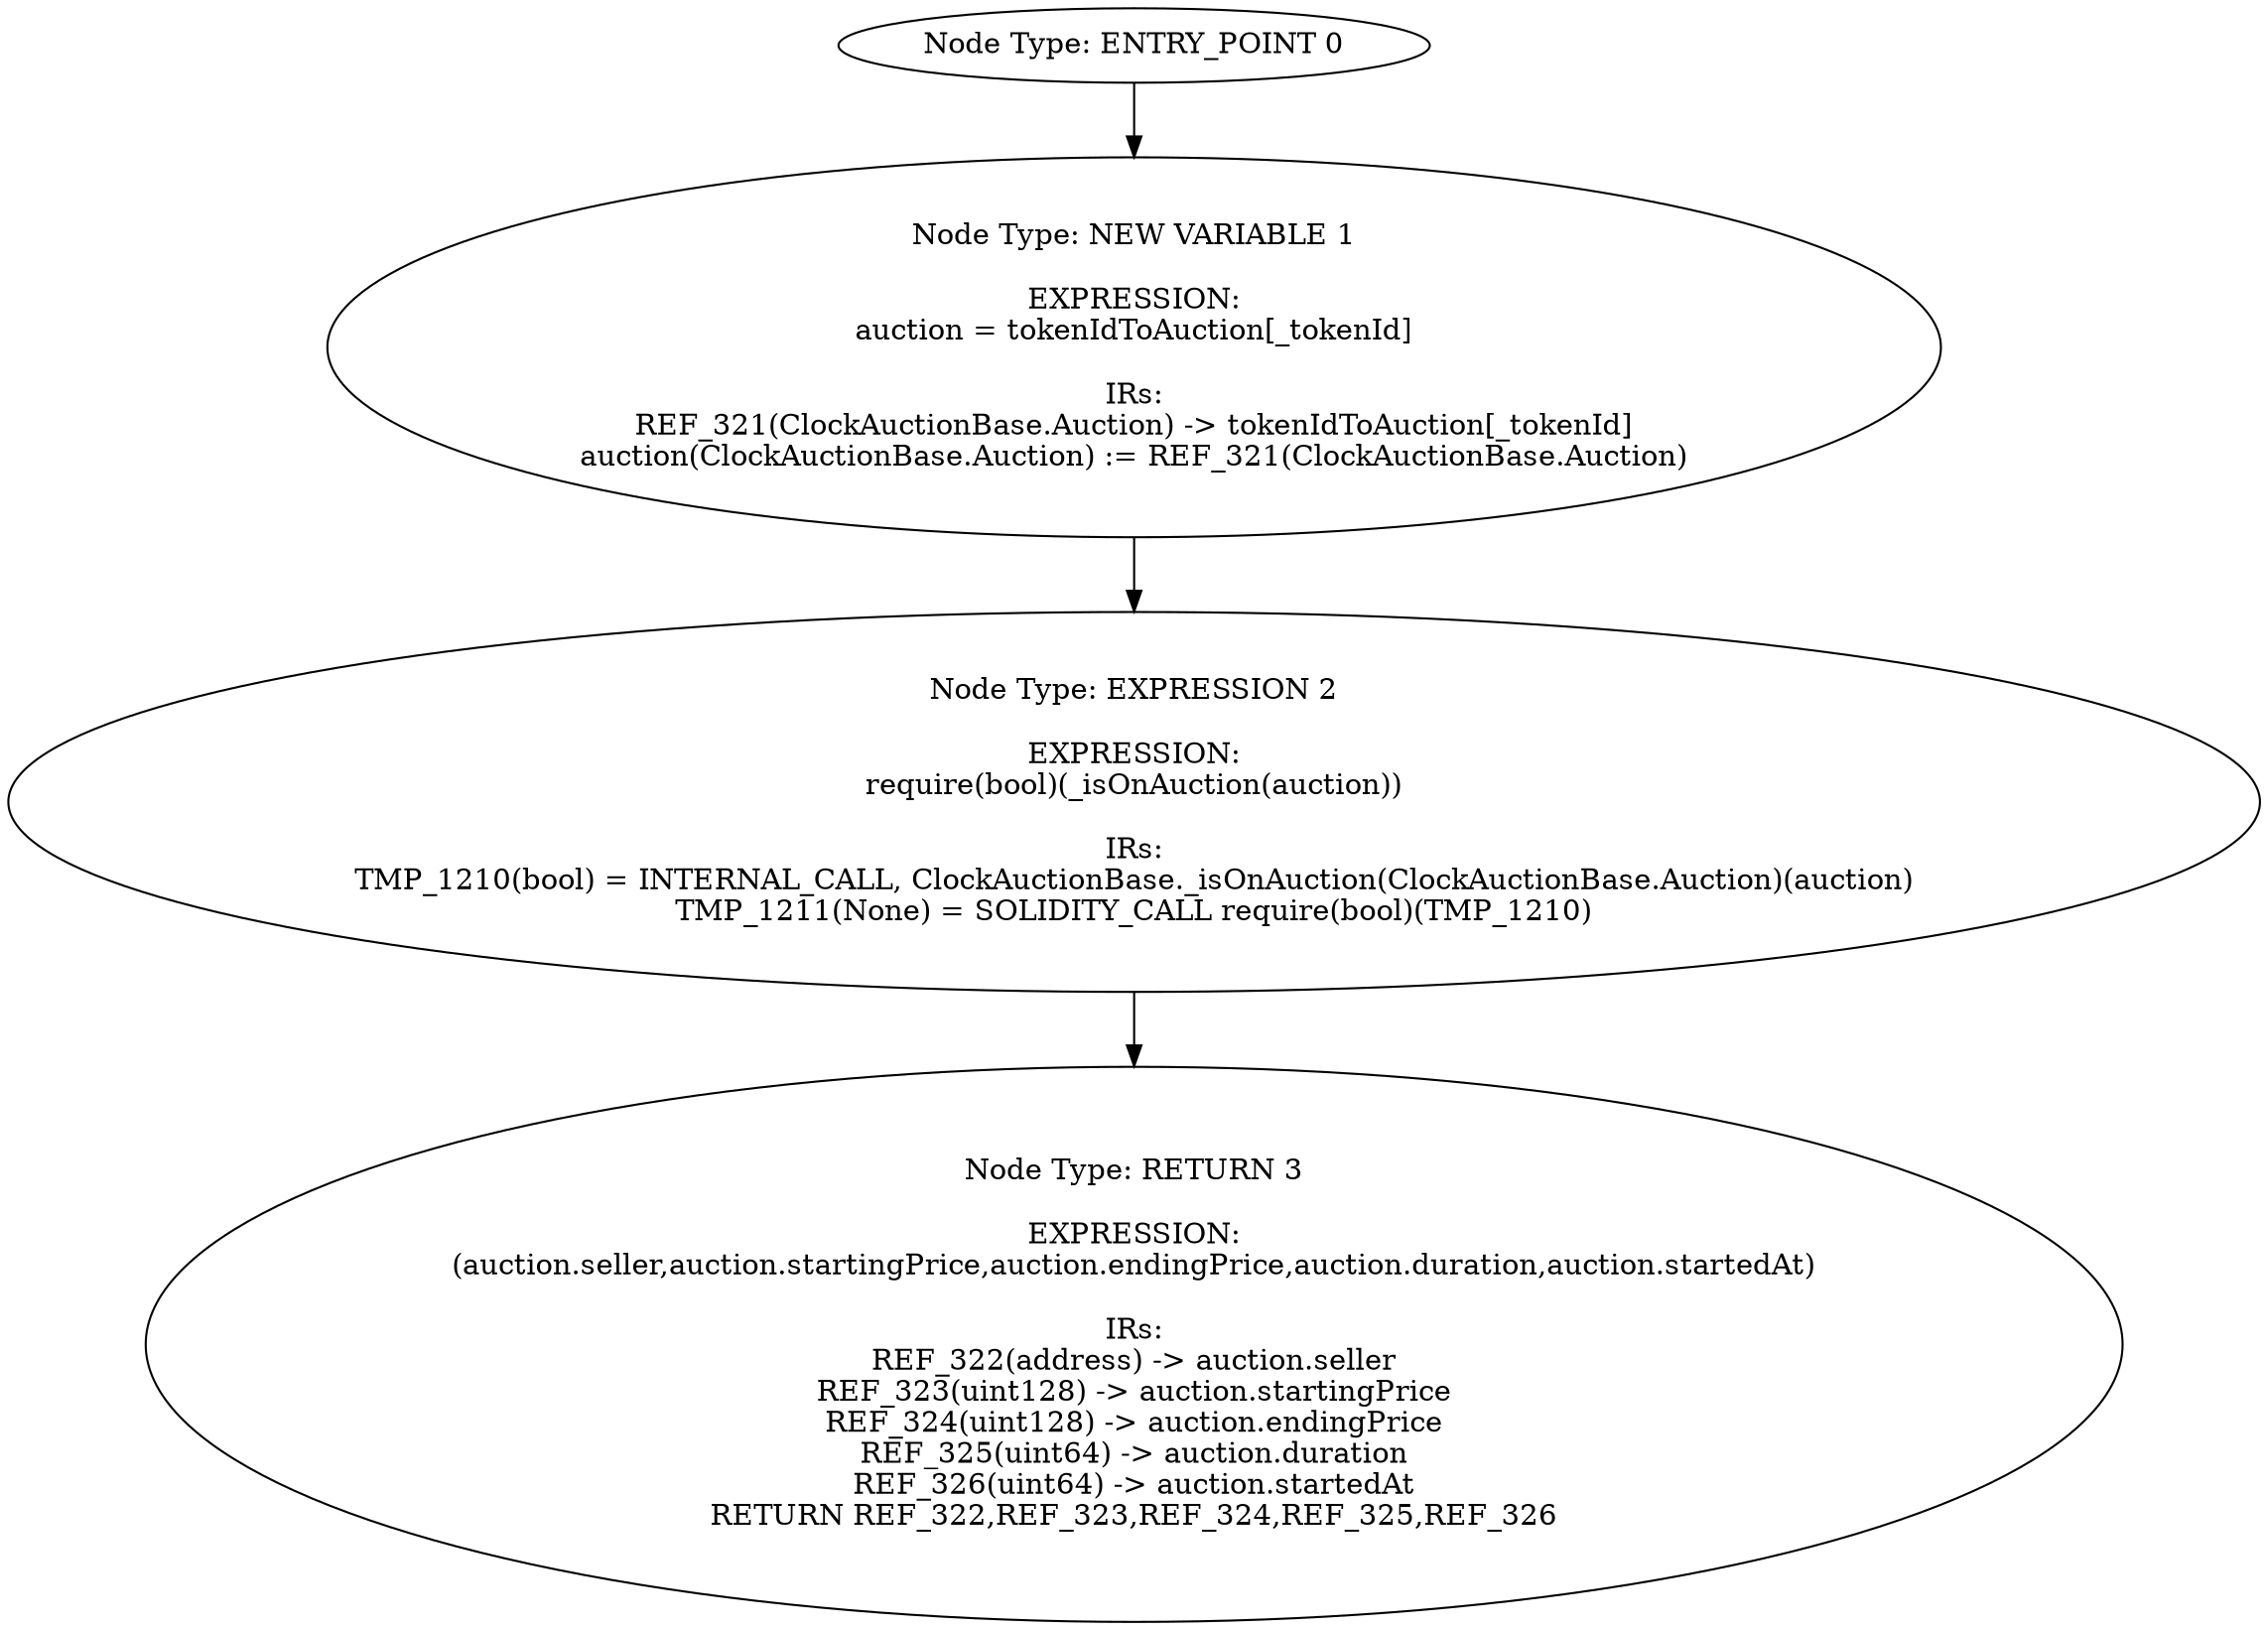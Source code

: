 digraph{
0[label="Node Type: ENTRY_POINT 0
"];
0->1;
1[label="Node Type: NEW VARIABLE 1

EXPRESSION:
auction = tokenIdToAuction[_tokenId]

IRs:
REF_321(ClockAuctionBase.Auction) -> tokenIdToAuction[_tokenId]
auction(ClockAuctionBase.Auction) := REF_321(ClockAuctionBase.Auction)"];
1->2;
2[label="Node Type: EXPRESSION 2

EXPRESSION:
require(bool)(_isOnAuction(auction))

IRs:
TMP_1210(bool) = INTERNAL_CALL, ClockAuctionBase._isOnAuction(ClockAuctionBase.Auction)(auction)
TMP_1211(None) = SOLIDITY_CALL require(bool)(TMP_1210)"];
2->3;
3[label="Node Type: RETURN 3

EXPRESSION:
(auction.seller,auction.startingPrice,auction.endingPrice,auction.duration,auction.startedAt)

IRs:
REF_322(address) -> auction.seller
REF_323(uint128) -> auction.startingPrice
REF_324(uint128) -> auction.endingPrice
REF_325(uint64) -> auction.duration
REF_326(uint64) -> auction.startedAt
RETURN REF_322,REF_323,REF_324,REF_325,REF_326"];
}
